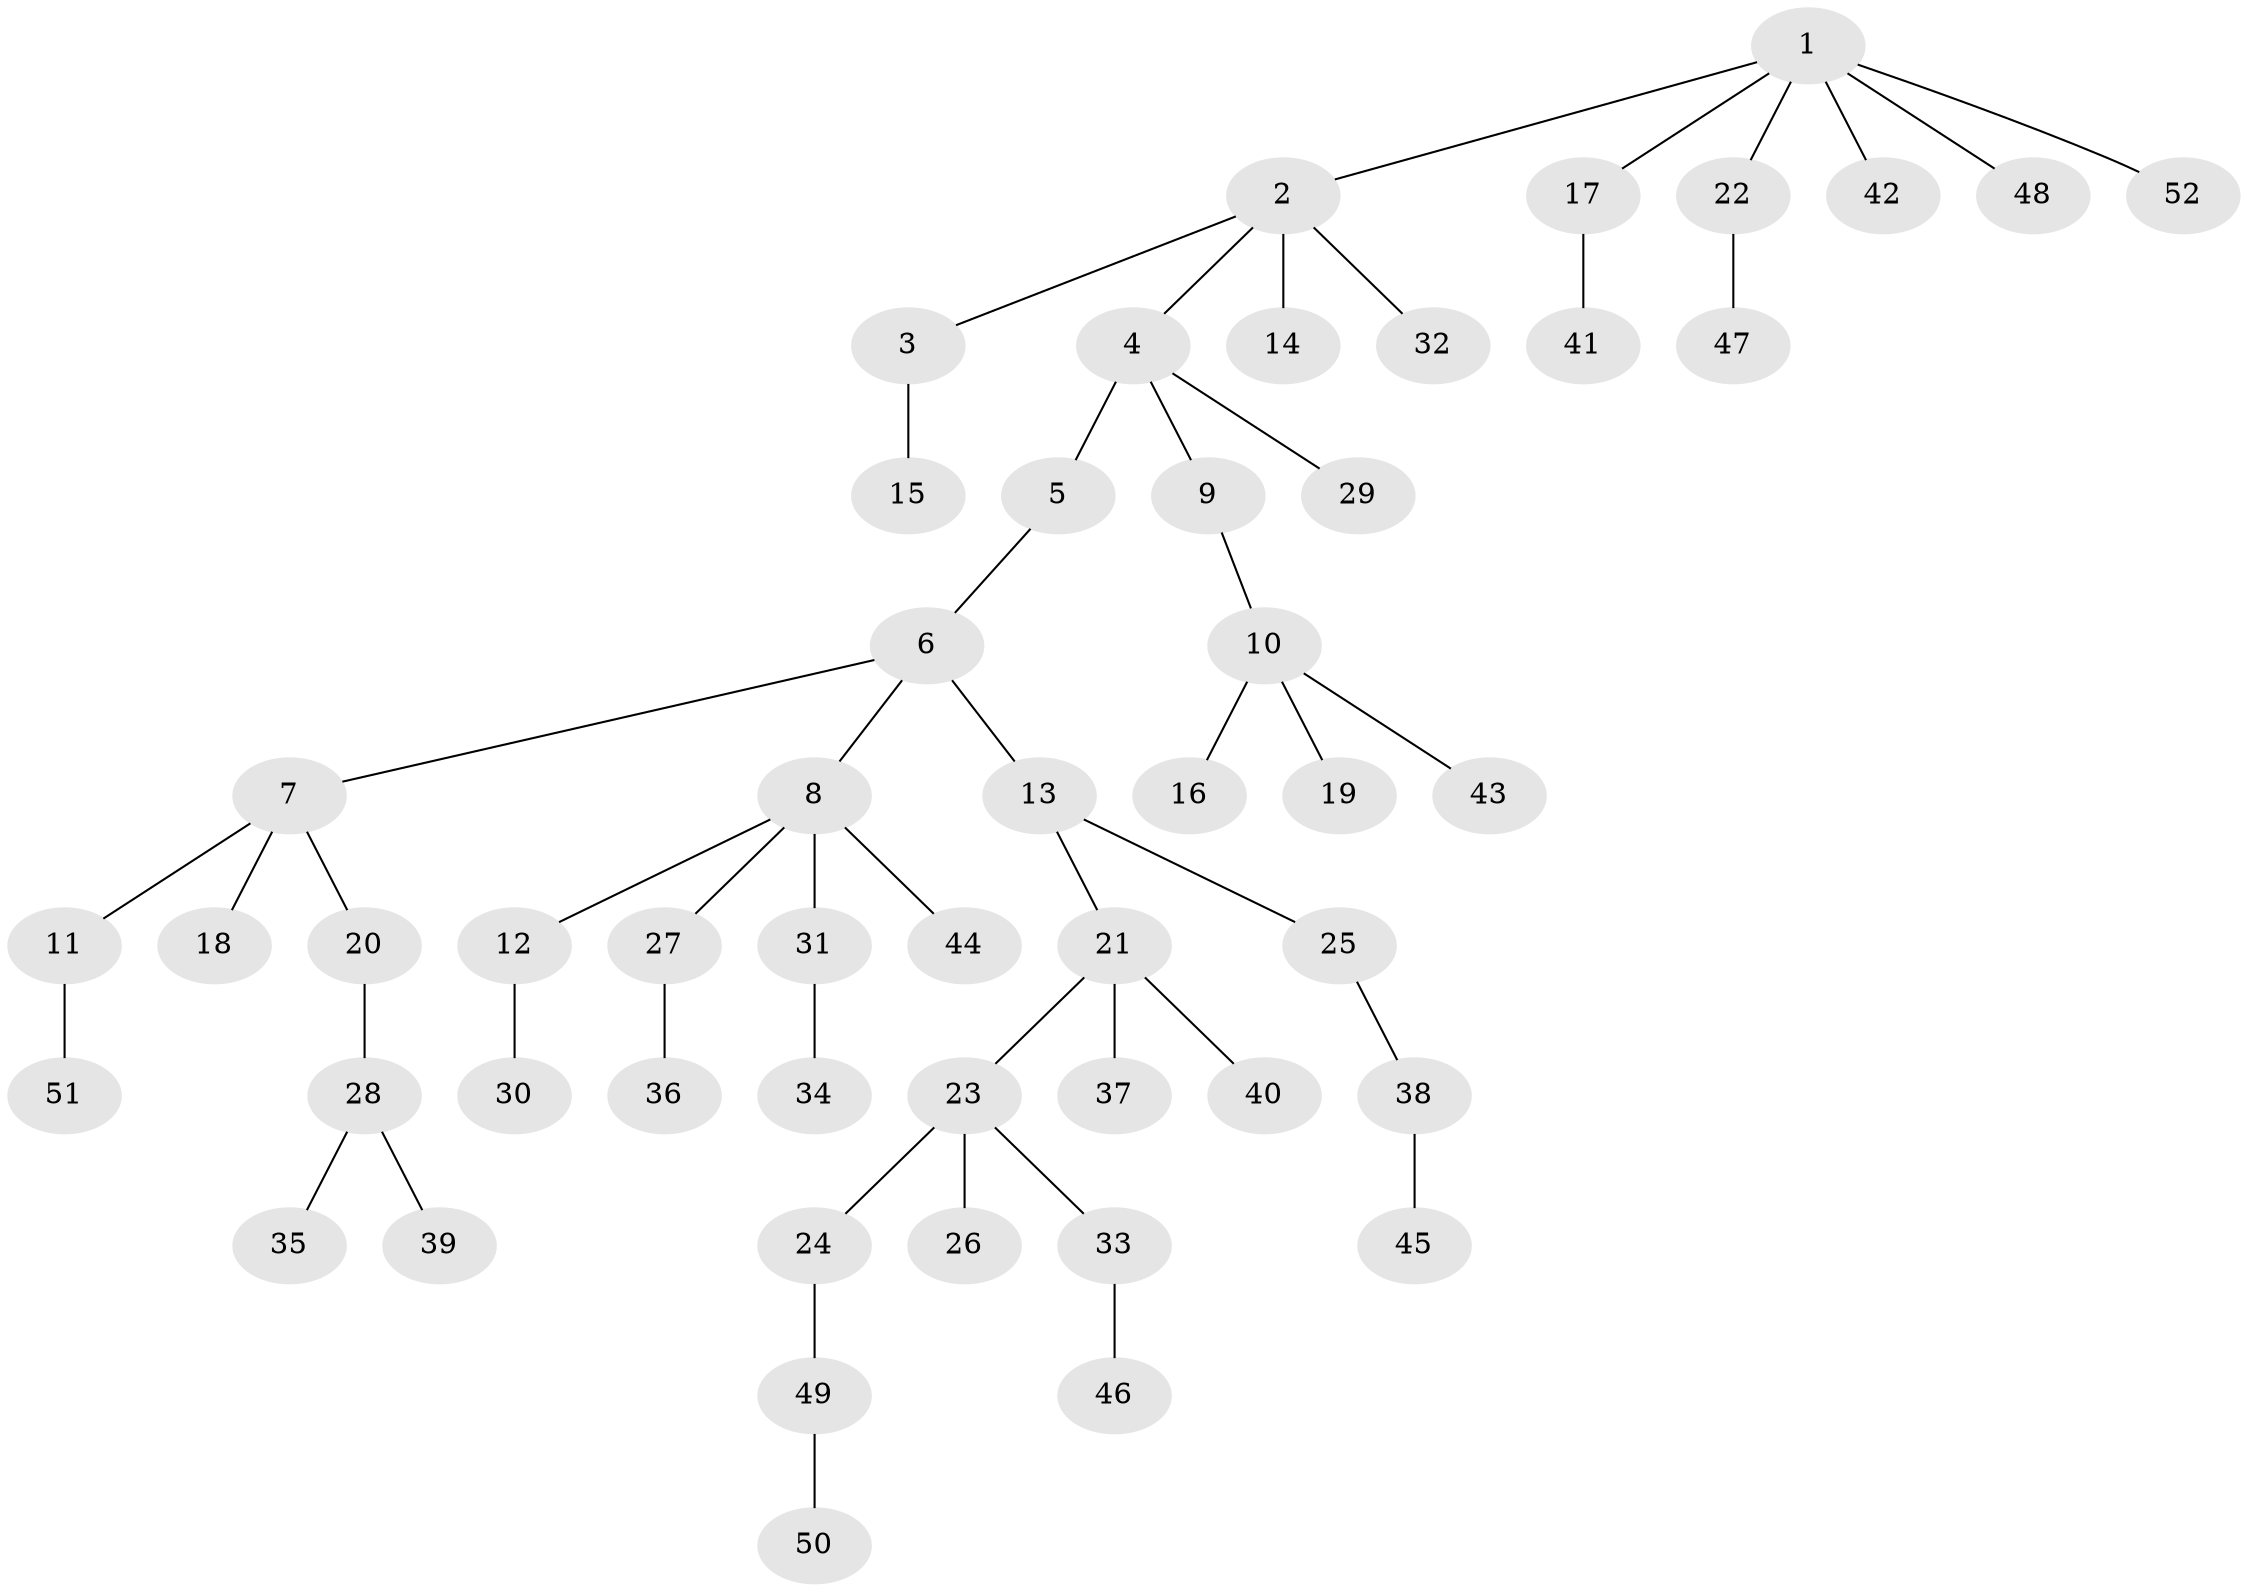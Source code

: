 // coarse degree distribution, {5: 0.030303030303030304, 4: 0.06060606060606061, 1: 0.6060606060606061, 2: 0.09090909090909091, 7: 0.030303030303030304, 3: 0.18181818181818182}
// Generated by graph-tools (version 1.1) at 2025/52/02/27/25 19:52:11]
// undirected, 52 vertices, 51 edges
graph export_dot {
graph [start="1"]
  node [color=gray90,style=filled];
  1;
  2;
  3;
  4;
  5;
  6;
  7;
  8;
  9;
  10;
  11;
  12;
  13;
  14;
  15;
  16;
  17;
  18;
  19;
  20;
  21;
  22;
  23;
  24;
  25;
  26;
  27;
  28;
  29;
  30;
  31;
  32;
  33;
  34;
  35;
  36;
  37;
  38;
  39;
  40;
  41;
  42;
  43;
  44;
  45;
  46;
  47;
  48;
  49;
  50;
  51;
  52;
  1 -- 2;
  1 -- 17;
  1 -- 22;
  1 -- 42;
  1 -- 48;
  1 -- 52;
  2 -- 3;
  2 -- 4;
  2 -- 14;
  2 -- 32;
  3 -- 15;
  4 -- 5;
  4 -- 9;
  4 -- 29;
  5 -- 6;
  6 -- 7;
  6 -- 8;
  6 -- 13;
  7 -- 11;
  7 -- 18;
  7 -- 20;
  8 -- 12;
  8 -- 27;
  8 -- 31;
  8 -- 44;
  9 -- 10;
  10 -- 16;
  10 -- 19;
  10 -- 43;
  11 -- 51;
  12 -- 30;
  13 -- 21;
  13 -- 25;
  17 -- 41;
  20 -- 28;
  21 -- 23;
  21 -- 37;
  21 -- 40;
  22 -- 47;
  23 -- 24;
  23 -- 26;
  23 -- 33;
  24 -- 49;
  25 -- 38;
  27 -- 36;
  28 -- 35;
  28 -- 39;
  31 -- 34;
  33 -- 46;
  38 -- 45;
  49 -- 50;
}
